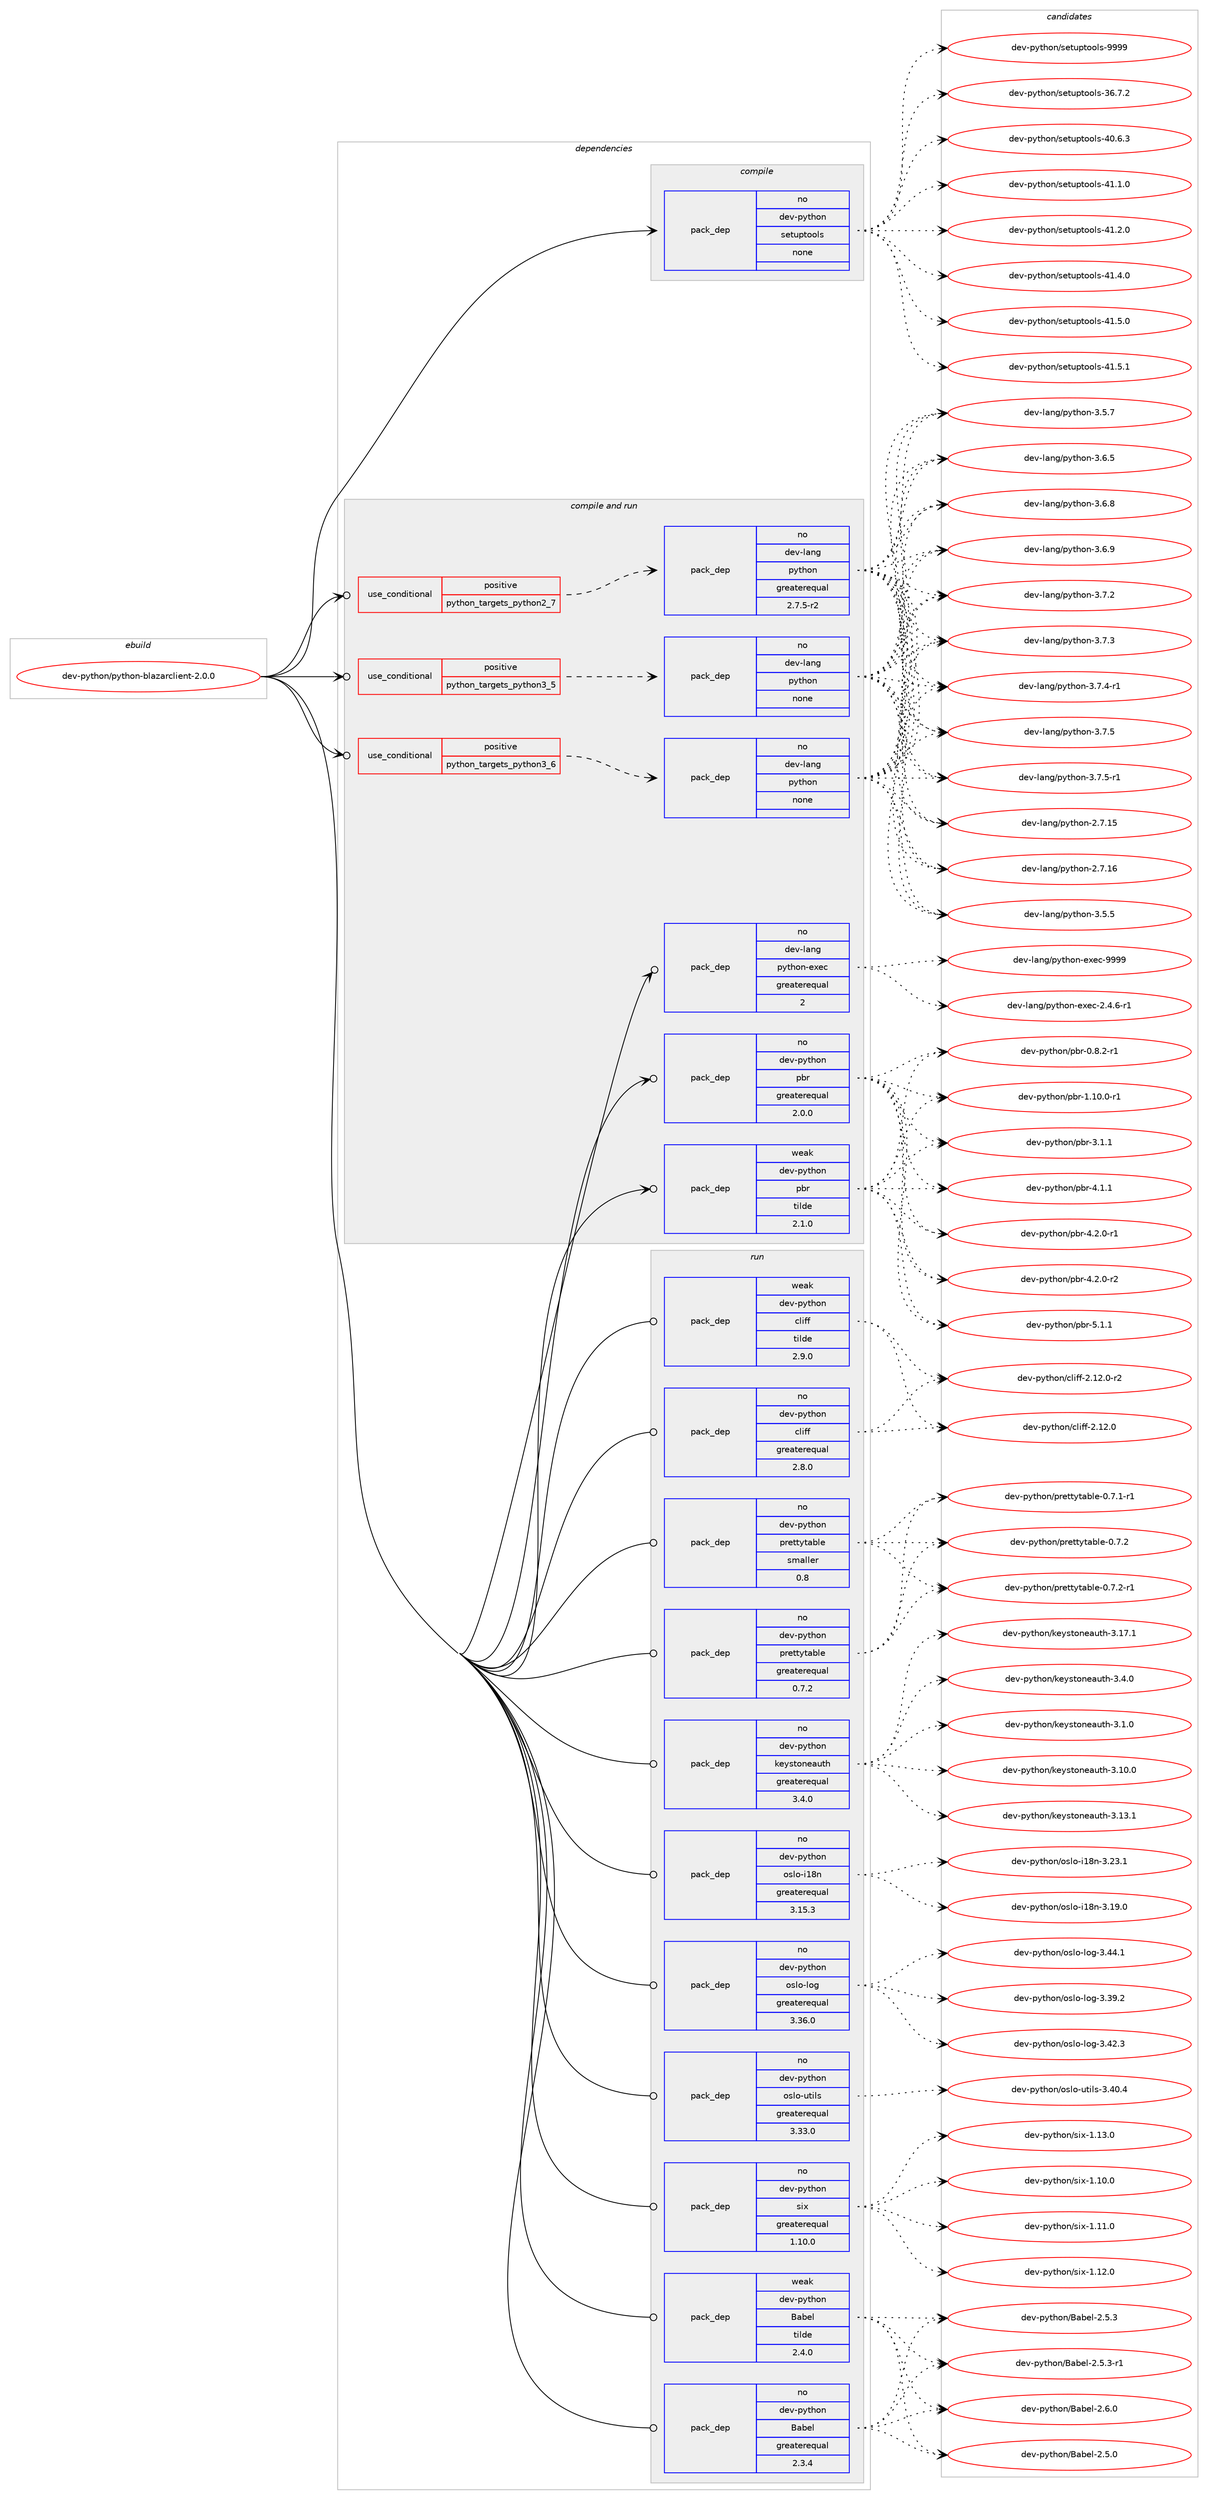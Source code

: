 digraph prolog {

# *************
# Graph options
# *************

newrank=true;
concentrate=true;
compound=true;
graph [rankdir=LR,fontname=Helvetica,fontsize=10,ranksep=1.5];#, ranksep=2.5, nodesep=0.2];
edge  [arrowhead=vee];
node  [fontname=Helvetica,fontsize=10];

# **********
# The ebuild
# **********

subgraph cluster_leftcol {
color=gray;
rank=same;
label=<<i>ebuild</i>>;
id [label="dev-python/python-blazarclient-2.0.0", color=red, width=4, href="../dev-python/python-blazarclient-2.0.0.svg"];
}

# ****************
# The dependencies
# ****************

subgraph cluster_midcol {
color=gray;
label=<<i>dependencies</i>>;
subgraph cluster_compile {
fillcolor="#eeeeee";
style=filled;
label=<<i>compile</i>>;
subgraph pack471059 {
dependency630229 [label=<<TABLE BORDER="0" CELLBORDER="1" CELLSPACING="0" CELLPADDING="4" WIDTH="220"><TR><TD ROWSPAN="6" CELLPADDING="30">pack_dep</TD></TR><TR><TD WIDTH="110">no</TD></TR><TR><TD>dev-python</TD></TR><TR><TD>setuptools</TD></TR><TR><TD>none</TD></TR><TR><TD></TD></TR></TABLE>>, shape=none, color=blue];
}
id:e -> dependency630229:w [weight=20,style="solid",arrowhead="vee"];
}
subgraph cluster_compileandrun {
fillcolor="#eeeeee";
style=filled;
label=<<i>compile and run</i>>;
subgraph cond147303 {
dependency630230 [label=<<TABLE BORDER="0" CELLBORDER="1" CELLSPACING="0" CELLPADDING="4"><TR><TD ROWSPAN="3" CELLPADDING="10">use_conditional</TD></TR><TR><TD>positive</TD></TR><TR><TD>python_targets_python2_7</TD></TR></TABLE>>, shape=none, color=red];
subgraph pack471060 {
dependency630231 [label=<<TABLE BORDER="0" CELLBORDER="1" CELLSPACING="0" CELLPADDING="4" WIDTH="220"><TR><TD ROWSPAN="6" CELLPADDING="30">pack_dep</TD></TR><TR><TD WIDTH="110">no</TD></TR><TR><TD>dev-lang</TD></TR><TR><TD>python</TD></TR><TR><TD>greaterequal</TD></TR><TR><TD>2.7.5-r2</TD></TR></TABLE>>, shape=none, color=blue];
}
dependency630230:e -> dependency630231:w [weight=20,style="dashed",arrowhead="vee"];
}
id:e -> dependency630230:w [weight=20,style="solid",arrowhead="odotvee"];
subgraph cond147304 {
dependency630232 [label=<<TABLE BORDER="0" CELLBORDER="1" CELLSPACING="0" CELLPADDING="4"><TR><TD ROWSPAN="3" CELLPADDING="10">use_conditional</TD></TR><TR><TD>positive</TD></TR><TR><TD>python_targets_python3_5</TD></TR></TABLE>>, shape=none, color=red];
subgraph pack471061 {
dependency630233 [label=<<TABLE BORDER="0" CELLBORDER="1" CELLSPACING="0" CELLPADDING="4" WIDTH="220"><TR><TD ROWSPAN="6" CELLPADDING="30">pack_dep</TD></TR><TR><TD WIDTH="110">no</TD></TR><TR><TD>dev-lang</TD></TR><TR><TD>python</TD></TR><TR><TD>none</TD></TR><TR><TD></TD></TR></TABLE>>, shape=none, color=blue];
}
dependency630232:e -> dependency630233:w [weight=20,style="dashed",arrowhead="vee"];
}
id:e -> dependency630232:w [weight=20,style="solid",arrowhead="odotvee"];
subgraph cond147305 {
dependency630234 [label=<<TABLE BORDER="0" CELLBORDER="1" CELLSPACING="0" CELLPADDING="4"><TR><TD ROWSPAN="3" CELLPADDING="10">use_conditional</TD></TR><TR><TD>positive</TD></TR><TR><TD>python_targets_python3_6</TD></TR></TABLE>>, shape=none, color=red];
subgraph pack471062 {
dependency630235 [label=<<TABLE BORDER="0" CELLBORDER="1" CELLSPACING="0" CELLPADDING="4" WIDTH="220"><TR><TD ROWSPAN="6" CELLPADDING="30">pack_dep</TD></TR><TR><TD WIDTH="110">no</TD></TR><TR><TD>dev-lang</TD></TR><TR><TD>python</TD></TR><TR><TD>none</TD></TR><TR><TD></TD></TR></TABLE>>, shape=none, color=blue];
}
dependency630234:e -> dependency630235:w [weight=20,style="dashed",arrowhead="vee"];
}
id:e -> dependency630234:w [weight=20,style="solid",arrowhead="odotvee"];
subgraph pack471063 {
dependency630236 [label=<<TABLE BORDER="0" CELLBORDER="1" CELLSPACING="0" CELLPADDING="4" WIDTH="220"><TR><TD ROWSPAN="6" CELLPADDING="30">pack_dep</TD></TR><TR><TD WIDTH="110">no</TD></TR><TR><TD>dev-lang</TD></TR><TR><TD>python-exec</TD></TR><TR><TD>greaterequal</TD></TR><TR><TD>2</TD></TR></TABLE>>, shape=none, color=blue];
}
id:e -> dependency630236:w [weight=20,style="solid",arrowhead="odotvee"];
subgraph pack471064 {
dependency630237 [label=<<TABLE BORDER="0" CELLBORDER="1" CELLSPACING="0" CELLPADDING="4" WIDTH="220"><TR><TD ROWSPAN="6" CELLPADDING="30">pack_dep</TD></TR><TR><TD WIDTH="110">no</TD></TR><TR><TD>dev-python</TD></TR><TR><TD>pbr</TD></TR><TR><TD>greaterequal</TD></TR><TR><TD>2.0.0</TD></TR></TABLE>>, shape=none, color=blue];
}
id:e -> dependency630237:w [weight=20,style="solid",arrowhead="odotvee"];
subgraph pack471065 {
dependency630238 [label=<<TABLE BORDER="0" CELLBORDER="1" CELLSPACING="0" CELLPADDING="4" WIDTH="220"><TR><TD ROWSPAN="6" CELLPADDING="30">pack_dep</TD></TR><TR><TD WIDTH="110">weak</TD></TR><TR><TD>dev-python</TD></TR><TR><TD>pbr</TD></TR><TR><TD>tilde</TD></TR><TR><TD>2.1.0</TD></TR></TABLE>>, shape=none, color=blue];
}
id:e -> dependency630238:w [weight=20,style="solid",arrowhead="odotvee"];
}
subgraph cluster_run {
fillcolor="#eeeeee";
style=filled;
label=<<i>run</i>>;
subgraph pack471066 {
dependency630239 [label=<<TABLE BORDER="0" CELLBORDER="1" CELLSPACING="0" CELLPADDING="4" WIDTH="220"><TR><TD ROWSPAN="6" CELLPADDING="30">pack_dep</TD></TR><TR><TD WIDTH="110">no</TD></TR><TR><TD>dev-python</TD></TR><TR><TD>Babel</TD></TR><TR><TD>greaterequal</TD></TR><TR><TD>2.3.4</TD></TR></TABLE>>, shape=none, color=blue];
}
id:e -> dependency630239:w [weight=20,style="solid",arrowhead="odot"];
subgraph pack471067 {
dependency630240 [label=<<TABLE BORDER="0" CELLBORDER="1" CELLSPACING="0" CELLPADDING="4" WIDTH="220"><TR><TD ROWSPAN="6" CELLPADDING="30">pack_dep</TD></TR><TR><TD WIDTH="110">no</TD></TR><TR><TD>dev-python</TD></TR><TR><TD>cliff</TD></TR><TR><TD>greaterequal</TD></TR><TR><TD>2.8.0</TD></TR></TABLE>>, shape=none, color=blue];
}
id:e -> dependency630240:w [weight=20,style="solid",arrowhead="odot"];
subgraph pack471068 {
dependency630241 [label=<<TABLE BORDER="0" CELLBORDER="1" CELLSPACING="0" CELLPADDING="4" WIDTH="220"><TR><TD ROWSPAN="6" CELLPADDING="30">pack_dep</TD></TR><TR><TD WIDTH="110">no</TD></TR><TR><TD>dev-python</TD></TR><TR><TD>keystoneauth</TD></TR><TR><TD>greaterequal</TD></TR><TR><TD>3.4.0</TD></TR></TABLE>>, shape=none, color=blue];
}
id:e -> dependency630241:w [weight=20,style="solid",arrowhead="odot"];
subgraph pack471069 {
dependency630242 [label=<<TABLE BORDER="0" CELLBORDER="1" CELLSPACING="0" CELLPADDING="4" WIDTH="220"><TR><TD ROWSPAN="6" CELLPADDING="30">pack_dep</TD></TR><TR><TD WIDTH="110">no</TD></TR><TR><TD>dev-python</TD></TR><TR><TD>oslo-i18n</TD></TR><TR><TD>greaterequal</TD></TR><TR><TD>3.15.3</TD></TR></TABLE>>, shape=none, color=blue];
}
id:e -> dependency630242:w [weight=20,style="solid",arrowhead="odot"];
subgraph pack471070 {
dependency630243 [label=<<TABLE BORDER="0" CELLBORDER="1" CELLSPACING="0" CELLPADDING="4" WIDTH="220"><TR><TD ROWSPAN="6" CELLPADDING="30">pack_dep</TD></TR><TR><TD WIDTH="110">no</TD></TR><TR><TD>dev-python</TD></TR><TR><TD>oslo-log</TD></TR><TR><TD>greaterequal</TD></TR><TR><TD>3.36.0</TD></TR></TABLE>>, shape=none, color=blue];
}
id:e -> dependency630243:w [weight=20,style="solid",arrowhead="odot"];
subgraph pack471071 {
dependency630244 [label=<<TABLE BORDER="0" CELLBORDER="1" CELLSPACING="0" CELLPADDING="4" WIDTH="220"><TR><TD ROWSPAN="6" CELLPADDING="30">pack_dep</TD></TR><TR><TD WIDTH="110">no</TD></TR><TR><TD>dev-python</TD></TR><TR><TD>oslo-utils</TD></TR><TR><TD>greaterequal</TD></TR><TR><TD>3.33.0</TD></TR></TABLE>>, shape=none, color=blue];
}
id:e -> dependency630244:w [weight=20,style="solid",arrowhead="odot"];
subgraph pack471072 {
dependency630245 [label=<<TABLE BORDER="0" CELLBORDER="1" CELLSPACING="0" CELLPADDING="4" WIDTH="220"><TR><TD ROWSPAN="6" CELLPADDING="30">pack_dep</TD></TR><TR><TD WIDTH="110">no</TD></TR><TR><TD>dev-python</TD></TR><TR><TD>prettytable</TD></TR><TR><TD>greaterequal</TD></TR><TR><TD>0.7.2</TD></TR></TABLE>>, shape=none, color=blue];
}
id:e -> dependency630245:w [weight=20,style="solid",arrowhead="odot"];
subgraph pack471073 {
dependency630246 [label=<<TABLE BORDER="0" CELLBORDER="1" CELLSPACING="0" CELLPADDING="4" WIDTH="220"><TR><TD ROWSPAN="6" CELLPADDING="30">pack_dep</TD></TR><TR><TD WIDTH="110">no</TD></TR><TR><TD>dev-python</TD></TR><TR><TD>prettytable</TD></TR><TR><TD>smaller</TD></TR><TR><TD>0.8</TD></TR></TABLE>>, shape=none, color=blue];
}
id:e -> dependency630246:w [weight=20,style="solid",arrowhead="odot"];
subgraph pack471074 {
dependency630247 [label=<<TABLE BORDER="0" CELLBORDER="1" CELLSPACING="0" CELLPADDING="4" WIDTH="220"><TR><TD ROWSPAN="6" CELLPADDING="30">pack_dep</TD></TR><TR><TD WIDTH="110">no</TD></TR><TR><TD>dev-python</TD></TR><TR><TD>six</TD></TR><TR><TD>greaterequal</TD></TR><TR><TD>1.10.0</TD></TR></TABLE>>, shape=none, color=blue];
}
id:e -> dependency630247:w [weight=20,style="solid",arrowhead="odot"];
subgraph pack471075 {
dependency630248 [label=<<TABLE BORDER="0" CELLBORDER="1" CELLSPACING="0" CELLPADDING="4" WIDTH="220"><TR><TD ROWSPAN="6" CELLPADDING="30">pack_dep</TD></TR><TR><TD WIDTH="110">weak</TD></TR><TR><TD>dev-python</TD></TR><TR><TD>Babel</TD></TR><TR><TD>tilde</TD></TR><TR><TD>2.4.0</TD></TR></TABLE>>, shape=none, color=blue];
}
id:e -> dependency630248:w [weight=20,style="solid",arrowhead="odot"];
subgraph pack471076 {
dependency630249 [label=<<TABLE BORDER="0" CELLBORDER="1" CELLSPACING="0" CELLPADDING="4" WIDTH="220"><TR><TD ROWSPAN="6" CELLPADDING="30">pack_dep</TD></TR><TR><TD WIDTH="110">weak</TD></TR><TR><TD>dev-python</TD></TR><TR><TD>cliff</TD></TR><TR><TD>tilde</TD></TR><TR><TD>2.9.0</TD></TR></TABLE>>, shape=none, color=blue];
}
id:e -> dependency630249:w [weight=20,style="solid",arrowhead="odot"];
}
}

# **************
# The candidates
# **************

subgraph cluster_choices {
rank=same;
color=gray;
label=<<i>candidates</i>>;

subgraph choice471059 {
color=black;
nodesep=1;
choice100101118451121211161041111104711510111611711211611111110811545515446554650 [label="dev-python/setuptools-36.7.2", color=red, width=4,href="../dev-python/setuptools-36.7.2.svg"];
choice100101118451121211161041111104711510111611711211611111110811545524846544651 [label="dev-python/setuptools-40.6.3", color=red, width=4,href="../dev-python/setuptools-40.6.3.svg"];
choice100101118451121211161041111104711510111611711211611111110811545524946494648 [label="dev-python/setuptools-41.1.0", color=red, width=4,href="../dev-python/setuptools-41.1.0.svg"];
choice100101118451121211161041111104711510111611711211611111110811545524946504648 [label="dev-python/setuptools-41.2.0", color=red, width=4,href="../dev-python/setuptools-41.2.0.svg"];
choice100101118451121211161041111104711510111611711211611111110811545524946524648 [label="dev-python/setuptools-41.4.0", color=red, width=4,href="../dev-python/setuptools-41.4.0.svg"];
choice100101118451121211161041111104711510111611711211611111110811545524946534648 [label="dev-python/setuptools-41.5.0", color=red, width=4,href="../dev-python/setuptools-41.5.0.svg"];
choice100101118451121211161041111104711510111611711211611111110811545524946534649 [label="dev-python/setuptools-41.5.1", color=red, width=4,href="../dev-python/setuptools-41.5.1.svg"];
choice10010111845112121116104111110471151011161171121161111111081154557575757 [label="dev-python/setuptools-9999", color=red, width=4,href="../dev-python/setuptools-9999.svg"];
dependency630229:e -> choice100101118451121211161041111104711510111611711211611111110811545515446554650:w [style=dotted,weight="100"];
dependency630229:e -> choice100101118451121211161041111104711510111611711211611111110811545524846544651:w [style=dotted,weight="100"];
dependency630229:e -> choice100101118451121211161041111104711510111611711211611111110811545524946494648:w [style=dotted,weight="100"];
dependency630229:e -> choice100101118451121211161041111104711510111611711211611111110811545524946504648:w [style=dotted,weight="100"];
dependency630229:e -> choice100101118451121211161041111104711510111611711211611111110811545524946524648:w [style=dotted,weight="100"];
dependency630229:e -> choice100101118451121211161041111104711510111611711211611111110811545524946534648:w [style=dotted,weight="100"];
dependency630229:e -> choice100101118451121211161041111104711510111611711211611111110811545524946534649:w [style=dotted,weight="100"];
dependency630229:e -> choice10010111845112121116104111110471151011161171121161111111081154557575757:w [style=dotted,weight="100"];
}
subgraph choice471060 {
color=black;
nodesep=1;
choice10010111845108971101034711212111610411111045504655464953 [label="dev-lang/python-2.7.15", color=red, width=4,href="../dev-lang/python-2.7.15.svg"];
choice10010111845108971101034711212111610411111045504655464954 [label="dev-lang/python-2.7.16", color=red, width=4,href="../dev-lang/python-2.7.16.svg"];
choice100101118451089711010347112121116104111110455146534653 [label="dev-lang/python-3.5.5", color=red, width=4,href="../dev-lang/python-3.5.5.svg"];
choice100101118451089711010347112121116104111110455146534655 [label="dev-lang/python-3.5.7", color=red, width=4,href="../dev-lang/python-3.5.7.svg"];
choice100101118451089711010347112121116104111110455146544653 [label="dev-lang/python-3.6.5", color=red, width=4,href="../dev-lang/python-3.6.5.svg"];
choice100101118451089711010347112121116104111110455146544656 [label="dev-lang/python-3.6.8", color=red, width=4,href="../dev-lang/python-3.6.8.svg"];
choice100101118451089711010347112121116104111110455146544657 [label="dev-lang/python-3.6.9", color=red, width=4,href="../dev-lang/python-3.6.9.svg"];
choice100101118451089711010347112121116104111110455146554650 [label="dev-lang/python-3.7.2", color=red, width=4,href="../dev-lang/python-3.7.2.svg"];
choice100101118451089711010347112121116104111110455146554651 [label="dev-lang/python-3.7.3", color=red, width=4,href="../dev-lang/python-3.7.3.svg"];
choice1001011184510897110103471121211161041111104551465546524511449 [label="dev-lang/python-3.7.4-r1", color=red, width=4,href="../dev-lang/python-3.7.4-r1.svg"];
choice100101118451089711010347112121116104111110455146554653 [label="dev-lang/python-3.7.5", color=red, width=4,href="../dev-lang/python-3.7.5.svg"];
choice1001011184510897110103471121211161041111104551465546534511449 [label="dev-lang/python-3.7.5-r1", color=red, width=4,href="../dev-lang/python-3.7.5-r1.svg"];
dependency630231:e -> choice10010111845108971101034711212111610411111045504655464953:w [style=dotted,weight="100"];
dependency630231:e -> choice10010111845108971101034711212111610411111045504655464954:w [style=dotted,weight="100"];
dependency630231:e -> choice100101118451089711010347112121116104111110455146534653:w [style=dotted,weight="100"];
dependency630231:e -> choice100101118451089711010347112121116104111110455146534655:w [style=dotted,weight="100"];
dependency630231:e -> choice100101118451089711010347112121116104111110455146544653:w [style=dotted,weight="100"];
dependency630231:e -> choice100101118451089711010347112121116104111110455146544656:w [style=dotted,weight="100"];
dependency630231:e -> choice100101118451089711010347112121116104111110455146544657:w [style=dotted,weight="100"];
dependency630231:e -> choice100101118451089711010347112121116104111110455146554650:w [style=dotted,weight="100"];
dependency630231:e -> choice100101118451089711010347112121116104111110455146554651:w [style=dotted,weight="100"];
dependency630231:e -> choice1001011184510897110103471121211161041111104551465546524511449:w [style=dotted,weight="100"];
dependency630231:e -> choice100101118451089711010347112121116104111110455146554653:w [style=dotted,weight="100"];
dependency630231:e -> choice1001011184510897110103471121211161041111104551465546534511449:w [style=dotted,weight="100"];
}
subgraph choice471061 {
color=black;
nodesep=1;
choice10010111845108971101034711212111610411111045504655464953 [label="dev-lang/python-2.7.15", color=red, width=4,href="../dev-lang/python-2.7.15.svg"];
choice10010111845108971101034711212111610411111045504655464954 [label="dev-lang/python-2.7.16", color=red, width=4,href="../dev-lang/python-2.7.16.svg"];
choice100101118451089711010347112121116104111110455146534653 [label="dev-lang/python-3.5.5", color=red, width=4,href="../dev-lang/python-3.5.5.svg"];
choice100101118451089711010347112121116104111110455146534655 [label="dev-lang/python-3.5.7", color=red, width=4,href="../dev-lang/python-3.5.7.svg"];
choice100101118451089711010347112121116104111110455146544653 [label="dev-lang/python-3.6.5", color=red, width=4,href="../dev-lang/python-3.6.5.svg"];
choice100101118451089711010347112121116104111110455146544656 [label="dev-lang/python-3.6.8", color=red, width=4,href="../dev-lang/python-3.6.8.svg"];
choice100101118451089711010347112121116104111110455146544657 [label="dev-lang/python-3.6.9", color=red, width=4,href="../dev-lang/python-3.6.9.svg"];
choice100101118451089711010347112121116104111110455146554650 [label="dev-lang/python-3.7.2", color=red, width=4,href="../dev-lang/python-3.7.2.svg"];
choice100101118451089711010347112121116104111110455146554651 [label="dev-lang/python-3.7.3", color=red, width=4,href="../dev-lang/python-3.7.3.svg"];
choice1001011184510897110103471121211161041111104551465546524511449 [label="dev-lang/python-3.7.4-r1", color=red, width=4,href="../dev-lang/python-3.7.4-r1.svg"];
choice100101118451089711010347112121116104111110455146554653 [label="dev-lang/python-3.7.5", color=red, width=4,href="../dev-lang/python-3.7.5.svg"];
choice1001011184510897110103471121211161041111104551465546534511449 [label="dev-lang/python-3.7.5-r1", color=red, width=4,href="../dev-lang/python-3.7.5-r1.svg"];
dependency630233:e -> choice10010111845108971101034711212111610411111045504655464953:w [style=dotted,weight="100"];
dependency630233:e -> choice10010111845108971101034711212111610411111045504655464954:w [style=dotted,weight="100"];
dependency630233:e -> choice100101118451089711010347112121116104111110455146534653:w [style=dotted,weight="100"];
dependency630233:e -> choice100101118451089711010347112121116104111110455146534655:w [style=dotted,weight="100"];
dependency630233:e -> choice100101118451089711010347112121116104111110455146544653:w [style=dotted,weight="100"];
dependency630233:e -> choice100101118451089711010347112121116104111110455146544656:w [style=dotted,weight="100"];
dependency630233:e -> choice100101118451089711010347112121116104111110455146544657:w [style=dotted,weight="100"];
dependency630233:e -> choice100101118451089711010347112121116104111110455146554650:w [style=dotted,weight="100"];
dependency630233:e -> choice100101118451089711010347112121116104111110455146554651:w [style=dotted,weight="100"];
dependency630233:e -> choice1001011184510897110103471121211161041111104551465546524511449:w [style=dotted,weight="100"];
dependency630233:e -> choice100101118451089711010347112121116104111110455146554653:w [style=dotted,weight="100"];
dependency630233:e -> choice1001011184510897110103471121211161041111104551465546534511449:w [style=dotted,weight="100"];
}
subgraph choice471062 {
color=black;
nodesep=1;
choice10010111845108971101034711212111610411111045504655464953 [label="dev-lang/python-2.7.15", color=red, width=4,href="../dev-lang/python-2.7.15.svg"];
choice10010111845108971101034711212111610411111045504655464954 [label="dev-lang/python-2.7.16", color=red, width=4,href="../dev-lang/python-2.7.16.svg"];
choice100101118451089711010347112121116104111110455146534653 [label="dev-lang/python-3.5.5", color=red, width=4,href="../dev-lang/python-3.5.5.svg"];
choice100101118451089711010347112121116104111110455146534655 [label="dev-lang/python-3.5.7", color=red, width=4,href="../dev-lang/python-3.5.7.svg"];
choice100101118451089711010347112121116104111110455146544653 [label="dev-lang/python-3.6.5", color=red, width=4,href="../dev-lang/python-3.6.5.svg"];
choice100101118451089711010347112121116104111110455146544656 [label="dev-lang/python-3.6.8", color=red, width=4,href="../dev-lang/python-3.6.8.svg"];
choice100101118451089711010347112121116104111110455146544657 [label="dev-lang/python-3.6.9", color=red, width=4,href="../dev-lang/python-3.6.9.svg"];
choice100101118451089711010347112121116104111110455146554650 [label="dev-lang/python-3.7.2", color=red, width=4,href="../dev-lang/python-3.7.2.svg"];
choice100101118451089711010347112121116104111110455146554651 [label="dev-lang/python-3.7.3", color=red, width=4,href="../dev-lang/python-3.7.3.svg"];
choice1001011184510897110103471121211161041111104551465546524511449 [label="dev-lang/python-3.7.4-r1", color=red, width=4,href="../dev-lang/python-3.7.4-r1.svg"];
choice100101118451089711010347112121116104111110455146554653 [label="dev-lang/python-3.7.5", color=red, width=4,href="../dev-lang/python-3.7.5.svg"];
choice1001011184510897110103471121211161041111104551465546534511449 [label="dev-lang/python-3.7.5-r1", color=red, width=4,href="../dev-lang/python-3.7.5-r1.svg"];
dependency630235:e -> choice10010111845108971101034711212111610411111045504655464953:w [style=dotted,weight="100"];
dependency630235:e -> choice10010111845108971101034711212111610411111045504655464954:w [style=dotted,weight="100"];
dependency630235:e -> choice100101118451089711010347112121116104111110455146534653:w [style=dotted,weight="100"];
dependency630235:e -> choice100101118451089711010347112121116104111110455146534655:w [style=dotted,weight="100"];
dependency630235:e -> choice100101118451089711010347112121116104111110455146544653:w [style=dotted,weight="100"];
dependency630235:e -> choice100101118451089711010347112121116104111110455146544656:w [style=dotted,weight="100"];
dependency630235:e -> choice100101118451089711010347112121116104111110455146544657:w [style=dotted,weight="100"];
dependency630235:e -> choice100101118451089711010347112121116104111110455146554650:w [style=dotted,weight="100"];
dependency630235:e -> choice100101118451089711010347112121116104111110455146554651:w [style=dotted,weight="100"];
dependency630235:e -> choice1001011184510897110103471121211161041111104551465546524511449:w [style=dotted,weight="100"];
dependency630235:e -> choice100101118451089711010347112121116104111110455146554653:w [style=dotted,weight="100"];
dependency630235:e -> choice1001011184510897110103471121211161041111104551465546534511449:w [style=dotted,weight="100"];
}
subgraph choice471063 {
color=black;
nodesep=1;
choice10010111845108971101034711212111610411111045101120101994550465246544511449 [label="dev-lang/python-exec-2.4.6-r1", color=red, width=4,href="../dev-lang/python-exec-2.4.6-r1.svg"];
choice10010111845108971101034711212111610411111045101120101994557575757 [label="dev-lang/python-exec-9999", color=red, width=4,href="../dev-lang/python-exec-9999.svg"];
dependency630236:e -> choice10010111845108971101034711212111610411111045101120101994550465246544511449:w [style=dotted,weight="100"];
dependency630236:e -> choice10010111845108971101034711212111610411111045101120101994557575757:w [style=dotted,weight="100"];
}
subgraph choice471064 {
color=black;
nodesep=1;
choice1001011184511212111610411111047112981144548465646504511449 [label="dev-python/pbr-0.8.2-r1", color=red, width=4,href="../dev-python/pbr-0.8.2-r1.svg"];
choice100101118451121211161041111104711298114454946494846484511449 [label="dev-python/pbr-1.10.0-r1", color=red, width=4,href="../dev-python/pbr-1.10.0-r1.svg"];
choice100101118451121211161041111104711298114455146494649 [label="dev-python/pbr-3.1.1", color=red, width=4,href="../dev-python/pbr-3.1.1.svg"];
choice100101118451121211161041111104711298114455246494649 [label="dev-python/pbr-4.1.1", color=red, width=4,href="../dev-python/pbr-4.1.1.svg"];
choice1001011184511212111610411111047112981144552465046484511449 [label="dev-python/pbr-4.2.0-r1", color=red, width=4,href="../dev-python/pbr-4.2.0-r1.svg"];
choice1001011184511212111610411111047112981144552465046484511450 [label="dev-python/pbr-4.2.0-r2", color=red, width=4,href="../dev-python/pbr-4.2.0-r2.svg"];
choice100101118451121211161041111104711298114455346494649 [label="dev-python/pbr-5.1.1", color=red, width=4,href="../dev-python/pbr-5.1.1.svg"];
dependency630237:e -> choice1001011184511212111610411111047112981144548465646504511449:w [style=dotted,weight="100"];
dependency630237:e -> choice100101118451121211161041111104711298114454946494846484511449:w [style=dotted,weight="100"];
dependency630237:e -> choice100101118451121211161041111104711298114455146494649:w [style=dotted,weight="100"];
dependency630237:e -> choice100101118451121211161041111104711298114455246494649:w [style=dotted,weight="100"];
dependency630237:e -> choice1001011184511212111610411111047112981144552465046484511449:w [style=dotted,weight="100"];
dependency630237:e -> choice1001011184511212111610411111047112981144552465046484511450:w [style=dotted,weight="100"];
dependency630237:e -> choice100101118451121211161041111104711298114455346494649:w [style=dotted,weight="100"];
}
subgraph choice471065 {
color=black;
nodesep=1;
choice1001011184511212111610411111047112981144548465646504511449 [label="dev-python/pbr-0.8.2-r1", color=red, width=4,href="../dev-python/pbr-0.8.2-r1.svg"];
choice100101118451121211161041111104711298114454946494846484511449 [label="dev-python/pbr-1.10.0-r1", color=red, width=4,href="../dev-python/pbr-1.10.0-r1.svg"];
choice100101118451121211161041111104711298114455146494649 [label="dev-python/pbr-3.1.1", color=red, width=4,href="../dev-python/pbr-3.1.1.svg"];
choice100101118451121211161041111104711298114455246494649 [label="dev-python/pbr-4.1.1", color=red, width=4,href="../dev-python/pbr-4.1.1.svg"];
choice1001011184511212111610411111047112981144552465046484511449 [label="dev-python/pbr-4.2.0-r1", color=red, width=4,href="../dev-python/pbr-4.2.0-r1.svg"];
choice1001011184511212111610411111047112981144552465046484511450 [label="dev-python/pbr-4.2.0-r2", color=red, width=4,href="../dev-python/pbr-4.2.0-r2.svg"];
choice100101118451121211161041111104711298114455346494649 [label="dev-python/pbr-5.1.1", color=red, width=4,href="../dev-python/pbr-5.1.1.svg"];
dependency630238:e -> choice1001011184511212111610411111047112981144548465646504511449:w [style=dotted,weight="100"];
dependency630238:e -> choice100101118451121211161041111104711298114454946494846484511449:w [style=dotted,weight="100"];
dependency630238:e -> choice100101118451121211161041111104711298114455146494649:w [style=dotted,weight="100"];
dependency630238:e -> choice100101118451121211161041111104711298114455246494649:w [style=dotted,weight="100"];
dependency630238:e -> choice1001011184511212111610411111047112981144552465046484511449:w [style=dotted,weight="100"];
dependency630238:e -> choice1001011184511212111610411111047112981144552465046484511450:w [style=dotted,weight="100"];
dependency630238:e -> choice100101118451121211161041111104711298114455346494649:w [style=dotted,weight="100"];
}
subgraph choice471066 {
color=black;
nodesep=1;
choice1001011184511212111610411111047669798101108455046534648 [label="dev-python/Babel-2.5.0", color=red, width=4,href="../dev-python/Babel-2.5.0.svg"];
choice1001011184511212111610411111047669798101108455046534651 [label="dev-python/Babel-2.5.3", color=red, width=4,href="../dev-python/Babel-2.5.3.svg"];
choice10010111845112121116104111110476697981011084550465346514511449 [label="dev-python/Babel-2.5.3-r1", color=red, width=4,href="../dev-python/Babel-2.5.3-r1.svg"];
choice1001011184511212111610411111047669798101108455046544648 [label="dev-python/Babel-2.6.0", color=red, width=4,href="../dev-python/Babel-2.6.0.svg"];
dependency630239:e -> choice1001011184511212111610411111047669798101108455046534648:w [style=dotted,weight="100"];
dependency630239:e -> choice1001011184511212111610411111047669798101108455046534651:w [style=dotted,weight="100"];
dependency630239:e -> choice10010111845112121116104111110476697981011084550465346514511449:w [style=dotted,weight="100"];
dependency630239:e -> choice1001011184511212111610411111047669798101108455046544648:w [style=dotted,weight="100"];
}
subgraph choice471067 {
color=black;
nodesep=1;
choice10010111845112121116104111110479910810510210245504649504648 [label="dev-python/cliff-2.12.0", color=red, width=4,href="../dev-python/cliff-2.12.0.svg"];
choice100101118451121211161041111104799108105102102455046495046484511450 [label="dev-python/cliff-2.12.0-r2", color=red, width=4,href="../dev-python/cliff-2.12.0-r2.svg"];
dependency630240:e -> choice10010111845112121116104111110479910810510210245504649504648:w [style=dotted,weight="100"];
dependency630240:e -> choice100101118451121211161041111104799108105102102455046495046484511450:w [style=dotted,weight="100"];
}
subgraph choice471068 {
color=black;
nodesep=1;
choice100101118451121211161041111104710710112111511611111010197117116104455146494648 [label="dev-python/keystoneauth-3.1.0", color=red, width=4,href="../dev-python/keystoneauth-3.1.0.svg"];
choice10010111845112121116104111110471071011211151161111101019711711610445514649484648 [label="dev-python/keystoneauth-3.10.0", color=red, width=4,href="../dev-python/keystoneauth-3.10.0.svg"];
choice10010111845112121116104111110471071011211151161111101019711711610445514649514649 [label="dev-python/keystoneauth-3.13.1", color=red, width=4,href="../dev-python/keystoneauth-3.13.1.svg"];
choice10010111845112121116104111110471071011211151161111101019711711610445514649554649 [label="dev-python/keystoneauth-3.17.1", color=red, width=4,href="../dev-python/keystoneauth-3.17.1.svg"];
choice100101118451121211161041111104710710112111511611111010197117116104455146524648 [label="dev-python/keystoneauth-3.4.0", color=red, width=4,href="../dev-python/keystoneauth-3.4.0.svg"];
dependency630241:e -> choice100101118451121211161041111104710710112111511611111010197117116104455146494648:w [style=dotted,weight="100"];
dependency630241:e -> choice10010111845112121116104111110471071011211151161111101019711711610445514649484648:w [style=dotted,weight="100"];
dependency630241:e -> choice10010111845112121116104111110471071011211151161111101019711711610445514649514649:w [style=dotted,weight="100"];
dependency630241:e -> choice10010111845112121116104111110471071011211151161111101019711711610445514649554649:w [style=dotted,weight="100"];
dependency630241:e -> choice100101118451121211161041111104710710112111511611111010197117116104455146524648:w [style=dotted,weight="100"];
}
subgraph choice471069 {
color=black;
nodesep=1;
choice100101118451121211161041111104711111510811145105495611045514649574648 [label="dev-python/oslo-i18n-3.19.0", color=red, width=4,href="../dev-python/oslo-i18n-3.19.0.svg"];
choice100101118451121211161041111104711111510811145105495611045514650514649 [label="dev-python/oslo-i18n-3.23.1", color=red, width=4,href="../dev-python/oslo-i18n-3.23.1.svg"];
dependency630242:e -> choice100101118451121211161041111104711111510811145105495611045514649574648:w [style=dotted,weight="100"];
dependency630242:e -> choice100101118451121211161041111104711111510811145105495611045514650514649:w [style=dotted,weight="100"];
}
subgraph choice471070 {
color=black;
nodesep=1;
choice10010111845112121116104111110471111151081114510811110345514651574650 [label="dev-python/oslo-log-3.39.2", color=red, width=4,href="../dev-python/oslo-log-3.39.2.svg"];
choice10010111845112121116104111110471111151081114510811110345514652504651 [label="dev-python/oslo-log-3.42.3", color=red, width=4,href="../dev-python/oslo-log-3.42.3.svg"];
choice10010111845112121116104111110471111151081114510811110345514652524649 [label="dev-python/oslo-log-3.44.1", color=red, width=4,href="../dev-python/oslo-log-3.44.1.svg"];
dependency630243:e -> choice10010111845112121116104111110471111151081114510811110345514651574650:w [style=dotted,weight="100"];
dependency630243:e -> choice10010111845112121116104111110471111151081114510811110345514652504651:w [style=dotted,weight="100"];
dependency630243:e -> choice10010111845112121116104111110471111151081114510811110345514652524649:w [style=dotted,weight="100"];
}
subgraph choice471071 {
color=black;
nodesep=1;
choice10010111845112121116104111110471111151081114511711610510811545514652484652 [label="dev-python/oslo-utils-3.40.4", color=red, width=4,href="../dev-python/oslo-utils-3.40.4.svg"];
dependency630244:e -> choice10010111845112121116104111110471111151081114511711610510811545514652484652:w [style=dotted,weight="100"];
}
subgraph choice471072 {
color=black;
nodesep=1;
choice100101118451121211161041111104711211410111611612111697981081014548465546494511449 [label="dev-python/prettytable-0.7.1-r1", color=red, width=4,href="../dev-python/prettytable-0.7.1-r1.svg"];
choice10010111845112121116104111110471121141011161161211169798108101454846554650 [label="dev-python/prettytable-0.7.2", color=red, width=4,href="../dev-python/prettytable-0.7.2.svg"];
choice100101118451121211161041111104711211410111611612111697981081014548465546504511449 [label="dev-python/prettytable-0.7.2-r1", color=red, width=4,href="../dev-python/prettytable-0.7.2-r1.svg"];
dependency630245:e -> choice100101118451121211161041111104711211410111611612111697981081014548465546494511449:w [style=dotted,weight="100"];
dependency630245:e -> choice10010111845112121116104111110471121141011161161211169798108101454846554650:w [style=dotted,weight="100"];
dependency630245:e -> choice100101118451121211161041111104711211410111611612111697981081014548465546504511449:w [style=dotted,weight="100"];
}
subgraph choice471073 {
color=black;
nodesep=1;
choice100101118451121211161041111104711211410111611612111697981081014548465546494511449 [label="dev-python/prettytable-0.7.1-r1", color=red, width=4,href="../dev-python/prettytable-0.7.1-r1.svg"];
choice10010111845112121116104111110471121141011161161211169798108101454846554650 [label="dev-python/prettytable-0.7.2", color=red, width=4,href="../dev-python/prettytable-0.7.2.svg"];
choice100101118451121211161041111104711211410111611612111697981081014548465546504511449 [label="dev-python/prettytable-0.7.2-r1", color=red, width=4,href="../dev-python/prettytable-0.7.2-r1.svg"];
dependency630246:e -> choice100101118451121211161041111104711211410111611612111697981081014548465546494511449:w [style=dotted,weight="100"];
dependency630246:e -> choice10010111845112121116104111110471121141011161161211169798108101454846554650:w [style=dotted,weight="100"];
dependency630246:e -> choice100101118451121211161041111104711211410111611612111697981081014548465546504511449:w [style=dotted,weight="100"];
}
subgraph choice471074 {
color=black;
nodesep=1;
choice100101118451121211161041111104711510512045494649484648 [label="dev-python/six-1.10.0", color=red, width=4,href="../dev-python/six-1.10.0.svg"];
choice100101118451121211161041111104711510512045494649494648 [label="dev-python/six-1.11.0", color=red, width=4,href="../dev-python/six-1.11.0.svg"];
choice100101118451121211161041111104711510512045494649504648 [label="dev-python/six-1.12.0", color=red, width=4,href="../dev-python/six-1.12.0.svg"];
choice100101118451121211161041111104711510512045494649514648 [label="dev-python/six-1.13.0", color=red, width=4,href="../dev-python/six-1.13.0.svg"];
dependency630247:e -> choice100101118451121211161041111104711510512045494649484648:w [style=dotted,weight="100"];
dependency630247:e -> choice100101118451121211161041111104711510512045494649494648:w [style=dotted,weight="100"];
dependency630247:e -> choice100101118451121211161041111104711510512045494649504648:w [style=dotted,weight="100"];
dependency630247:e -> choice100101118451121211161041111104711510512045494649514648:w [style=dotted,weight="100"];
}
subgraph choice471075 {
color=black;
nodesep=1;
choice1001011184511212111610411111047669798101108455046534648 [label="dev-python/Babel-2.5.0", color=red, width=4,href="../dev-python/Babel-2.5.0.svg"];
choice1001011184511212111610411111047669798101108455046534651 [label="dev-python/Babel-2.5.3", color=red, width=4,href="../dev-python/Babel-2.5.3.svg"];
choice10010111845112121116104111110476697981011084550465346514511449 [label="dev-python/Babel-2.5.3-r1", color=red, width=4,href="../dev-python/Babel-2.5.3-r1.svg"];
choice1001011184511212111610411111047669798101108455046544648 [label="dev-python/Babel-2.6.0", color=red, width=4,href="../dev-python/Babel-2.6.0.svg"];
dependency630248:e -> choice1001011184511212111610411111047669798101108455046534648:w [style=dotted,weight="100"];
dependency630248:e -> choice1001011184511212111610411111047669798101108455046534651:w [style=dotted,weight="100"];
dependency630248:e -> choice10010111845112121116104111110476697981011084550465346514511449:w [style=dotted,weight="100"];
dependency630248:e -> choice1001011184511212111610411111047669798101108455046544648:w [style=dotted,weight="100"];
}
subgraph choice471076 {
color=black;
nodesep=1;
choice10010111845112121116104111110479910810510210245504649504648 [label="dev-python/cliff-2.12.0", color=red, width=4,href="../dev-python/cliff-2.12.0.svg"];
choice100101118451121211161041111104799108105102102455046495046484511450 [label="dev-python/cliff-2.12.0-r2", color=red, width=4,href="../dev-python/cliff-2.12.0-r2.svg"];
dependency630249:e -> choice10010111845112121116104111110479910810510210245504649504648:w [style=dotted,weight="100"];
dependency630249:e -> choice100101118451121211161041111104799108105102102455046495046484511450:w [style=dotted,weight="100"];
}
}

}
